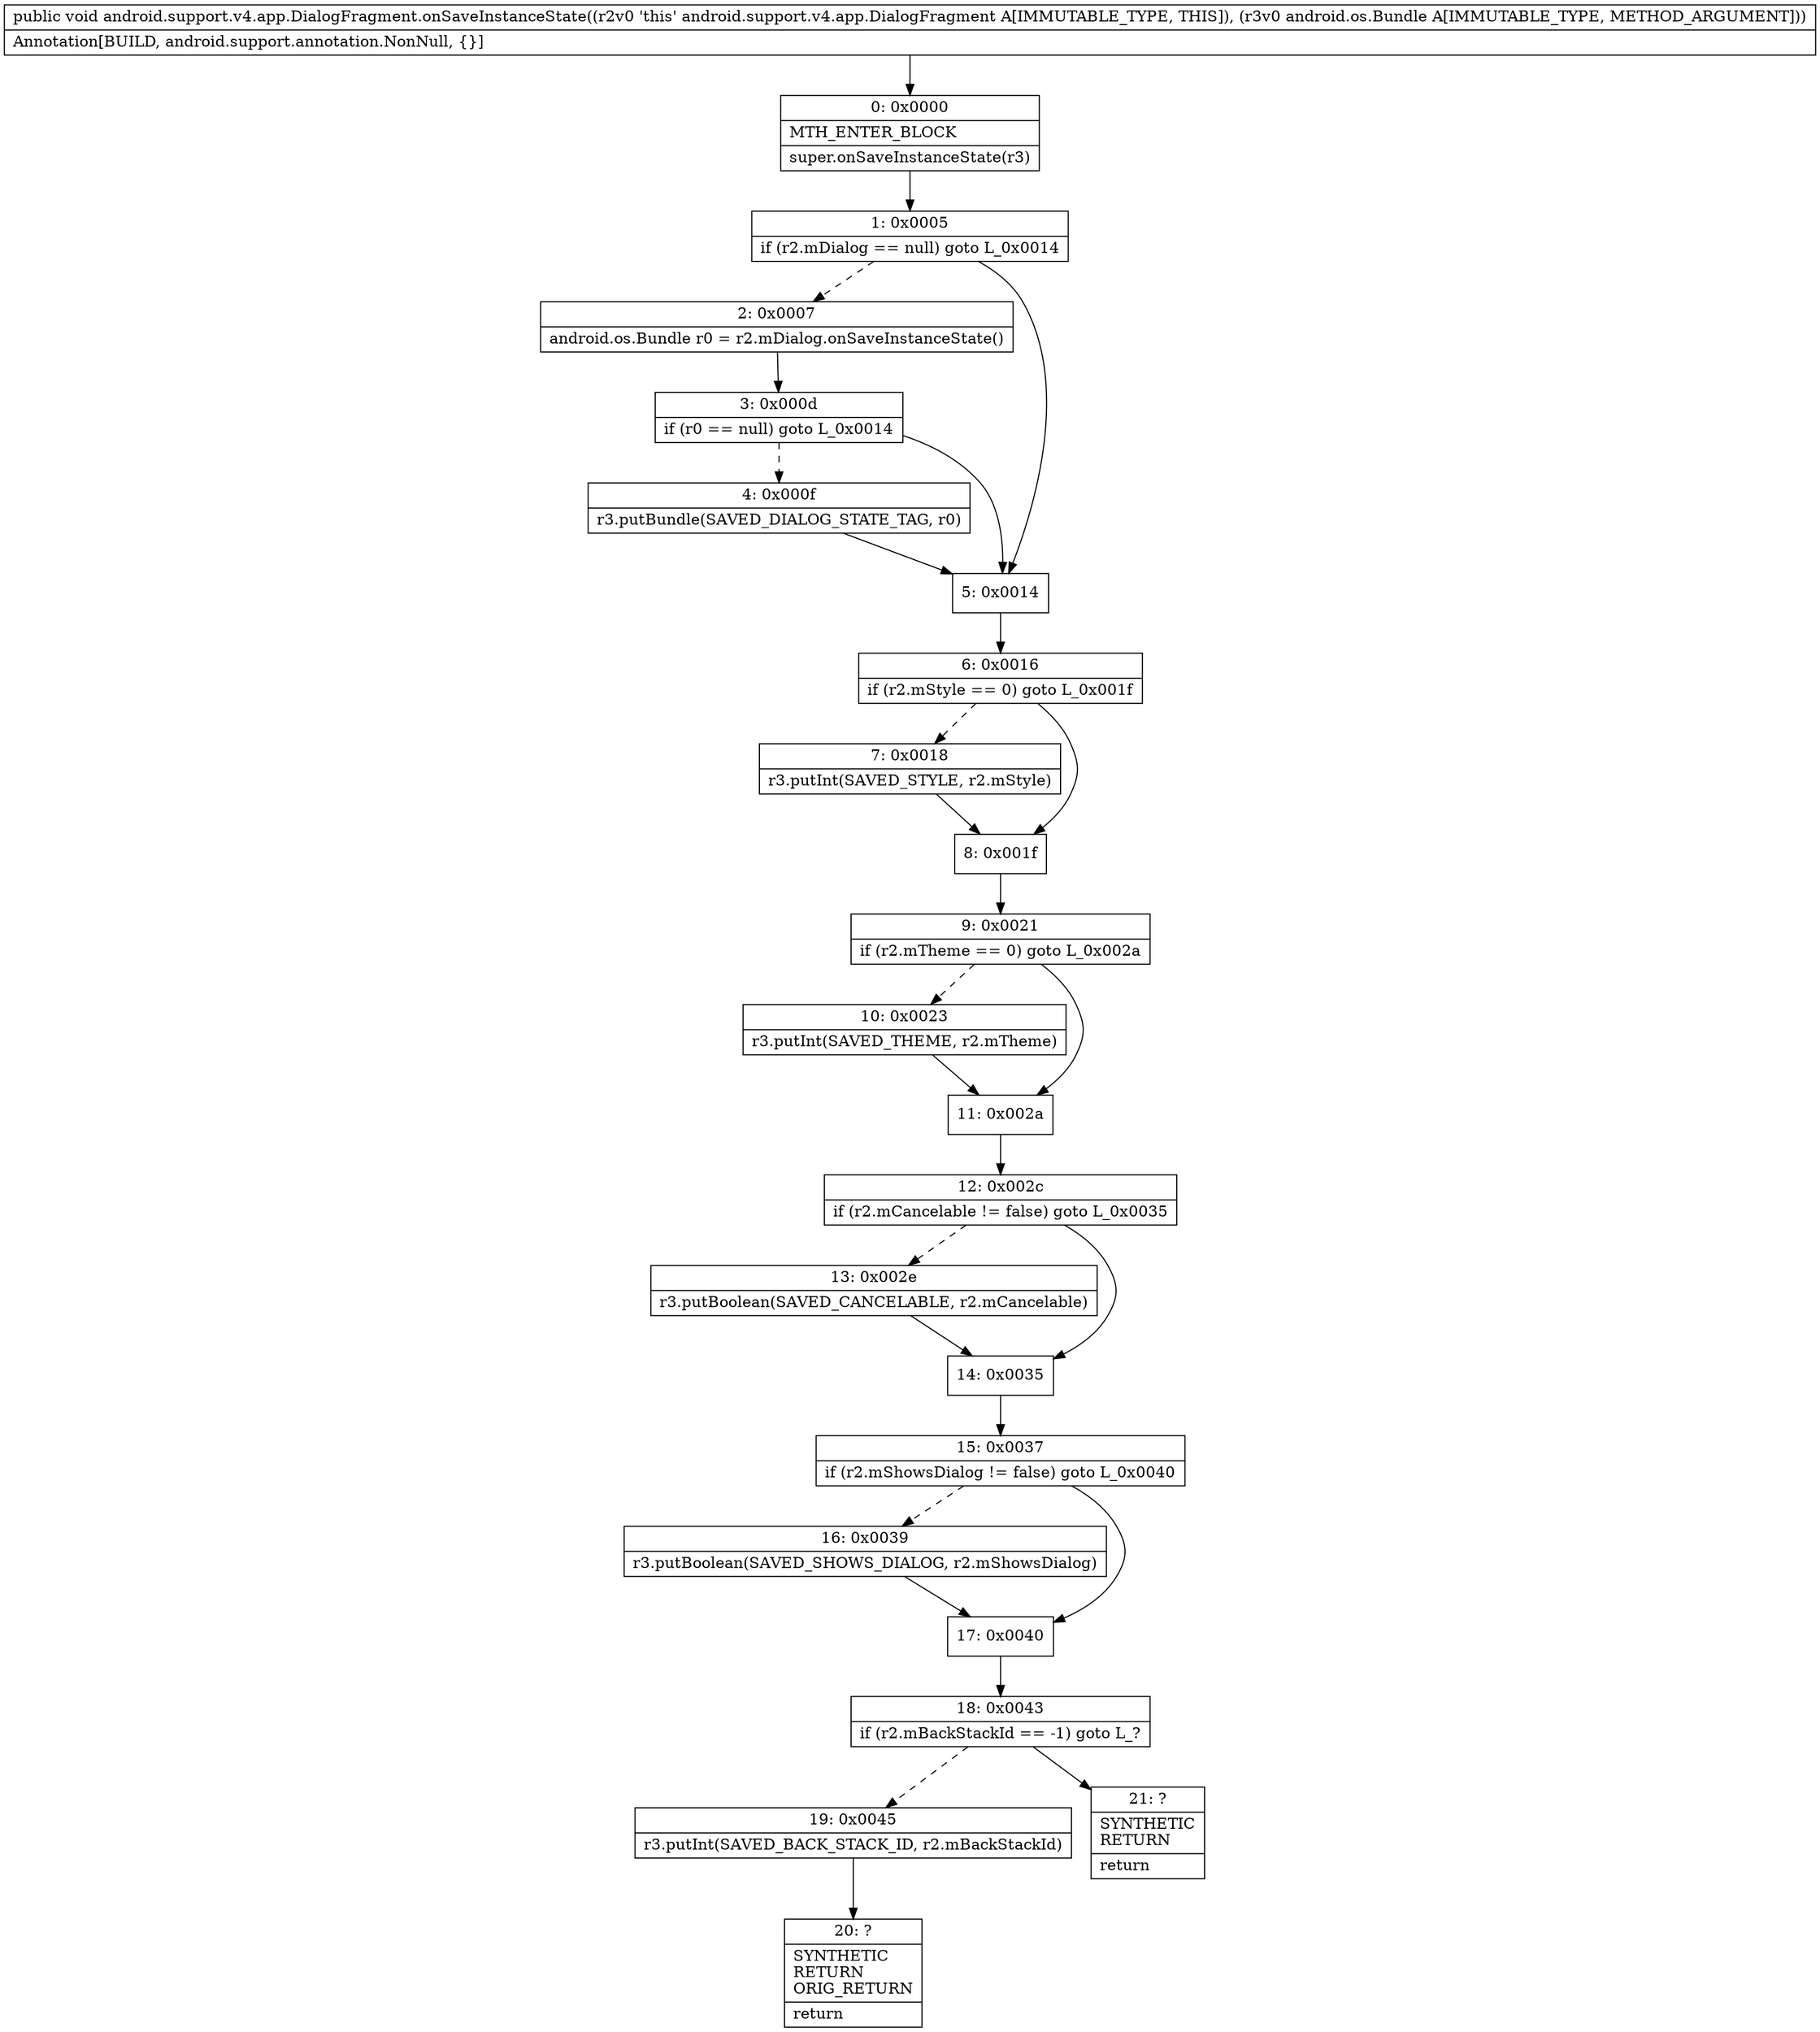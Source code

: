 digraph "CFG forandroid.support.v4.app.DialogFragment.onSaveInstanceState(Landroid\/os\/Bundle;)V" {
Node_0 [shape=record,label="{0\:\ 0x0000|MTH_ENTER_BLOCK\l|super.onSaveInstanceState(r3)\l}"];
Node_1 [shape=record,label="{1\:\ 0x0005|if (r2.mDialog == null) goto L_0x0014\l}"];
Node_2 [shape=record,label="{2\:\ 0x0007|android.os.Bundle r0 = r2.mDialog.onSaveInstanceState()\l}"];
Node_3 [shape=record,label="{3\:\ 0x000d|if (r0 == null) goto L_0x0014\l}"];
Node_4 [shape=record,label="{4\:\ 0x000f|r3.putBundle(SAVED_DIALOG_STATE_TAG, r0)\l}"];
Node_5 [shape=record,label="{5\:\ 0x0014}"];
Node_6 [shape=record,label="{6\:\ 0x0016|if (r2.mStyle == 0) goto L_0x001f\l}"];
Node_7 [shape=record,label="{7\:\ 0x0018|r3.putInt(SAVED_STYLE, r2.mStyle)\l}"];
Node_8 [shape=record,label="{8\:\ 0x001f}"];
Node_9 [shape=record,label="{9\:\ 0x0021|if (r2.mTheme == 0) goto L_0x002a\l}"];
Node_10 [shape=record,label="{10\:\ 0x0023|r3.putInt(SAVED_THEME, r2.mTheme)\l}"];
Node_11 [shape=record,label="{11\:\ 0x002a}"];
Node_12 [shape=record,label="{12\:\ 0x002c|if (r2.mCancelable != false) goto L_0x0035\l}"];
Node_13 [shape=record,label="{13\:\ 0x002e|r3.putBoolean(SAVED_CANCELABLE, r2.mCancelable)\l}"];
Node_14 [shape=record,label="{14\:\ 0x0035}"];
Node_15 [shape=record,label="{15\:\ 0x0037|if (r2.mShowsDialog != false) goto L_0x0040\l}"];
Node_16 [shape=record,label="{16\:\ 0x0039|r3.putBoolean(SAVED_SHOWS_DIALOG, r2.mShowsDialog)\l}"];
Node_17 [shape=record,label="{17\:\ 0x0040}"];
Node_18 [shape=record,label="{18\:\ 0x0043|if (r2.mBackStackId == \-1) goto L_?\l}"];
Node_19 [shape=record,label="{19\:\ 0x0045|r3.putInt(SAVED_BACK_STACK_ID, r2.mBackStackId)\l}"];
Node_20 [shape=record,label="{20\:\ ?|SYNTHETIC\lRETURN\lORIG_RETURN\l|return\l}"];
Node_21 [shape=record,label="{21\:\ ?|SYNTHETIC\lRETURN\l|return\l}"];
MethodNode[shape=record,label="{public void android.support.v4.app.DialogFragment.onSaveInstanceState((r2v0 'this' android.support.v4.app.DialogFragment A[IMMUTABLE_TYPE, THIS]), (r3v0 android.os.Bundle A[IMMUTABLE_TYPE, METHOD_ARGUMENT]))  | Annotation[BUILD, android.support.annotation.NonNull, \{\}]\l}"];
MethodNode -> Node_0;
Node_0 -> Node_1;
Node_1 -> Node_2[style=dashed];
Node_1 -> Node_5;
Node_2 -> Node_3;
Node_3 -> Node_4[style=dashed];
Node_3 -> Node_5;
Node_4 -> Node_5;
Node_5 -> Node_6;
Node_6 -> Node_7[style=dashed];
Node_6 -> Node_8;
Node_7 -> Node_8;
Node_8 -> Node_9;
Node_9 -> Node_10[style=dashed];
Node_9 -> Node_11;
Node_10 -> Node_11;
Node_11 -> Node_12;
Node_12 -> Node_13[style=dashed];
Node_12 -> Node_14;
Node_13 -> Node_14;
Node_14 -> Node_15;
Node_15 -> Node_16[style=dashed];
Node_15 -> Node_17;
Node_16 -> Node_17;
Node_17 -> Node_18;
Node_18 -> Node_19[style=dashed];
Node_18 -> Node_21;
Node_19 -> Node_20;
}


